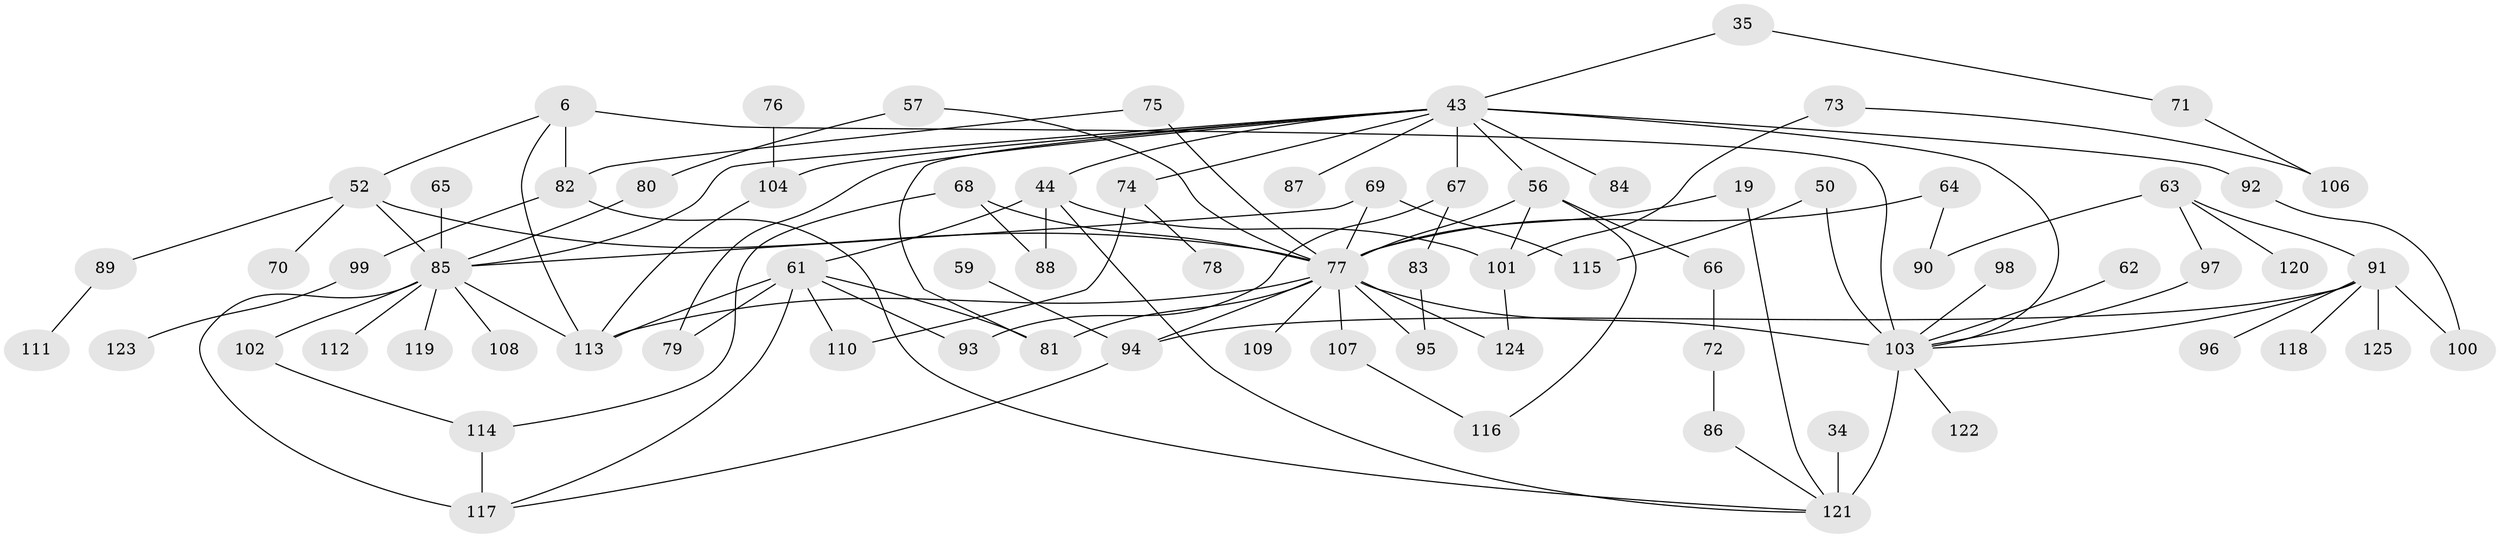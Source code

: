 // original degree distribution, {4: 0.136, 8: 0.008, 5: 0.104, 3: 0.2, 2: 0.336, 1: 0.192, 6: 0.024}
// Generated by graph-tools (version 1.1) at 2025/45/03/04/25 21:45:12]
// undirected, 75 vertices, 108 edges
graph export_dot {
graph [start="1"]
  node [color=gray90,style=filled];
  6;
  19;
  34;
  35;
  43 [super="+18+12+25"];
  44 [super="+20"];
  50;
  52 [super="+9"];
  56 [super="+37"];
  57;
  59;
  61 [super="+53"];
  62;
  63;
  64;
  65;
  66;
  67 [super="+60"];
  68 [super="+45"];
  69;
  70;
  71;
  72;
  73;
  74;
  75 [super="+42"];
  76;
  77 [super="+22+55+58+38"];
  78;
  79;
  80;
  81;
  82 [super="+17"];
  83;
  84;
  85 [super="+23+28+51"];
  86;
  87;
  88;
  89;
  90;
  91 [super="+26"];
  92;
  93;
  94 [super="+48"];
  95;
  96;
  97;
  98;
  99;
  100;
  101 [super="+21+36"];
  102;
  103 [super="+13+30+41"];
  104 [super="+54"];
  106;
  107;
  108;
  109;
  110;
  111;
  112;
  113 [super="+39+7"];
  114;
  115;
  116;
  117 [super="+49+105"];
  118;
  119;
  120;
  121 [super="+32+29"];
  122;
  123;
  124;
  125;
  6 -- 82 [weight=2];
  6 -- 52;
  6 -- 103;
  6 -- 113;
  19 -- 121;
  19 -- 77;
  34 -- 121;
  35 -- 71;
  35 -- 43;
  43 -- 84;
  43 -- 104;
  43 -- 74;
  43 -- 79;
  43 -- 81;
  43 -- 87;
  43 -- 56;
  43 -- 92;
  43 -- 103 [weight=3];
  43 -- 44;
  43 -- 85;
  43 -- 67;
  44 -- 88;
  44 -- 101 [weight=2];
  44 -- 121;
  44 -- 61;
  50 -- 115;
  50 -- 103;
  52 -- 70;
  52 -- 89;
  52 -- 85;
  52 -- 77;
  56 -- 101;
  56 -- 66;
  56 -- 116;
  56 -- 77;
  57 -- 80;
  57 -- 77;
  59 -- 94;
  61 -- 110;
  61 -- 93;
  61 -- 117;
  61 -- 81;
  61 -- 113;
  61 -- 79;
  62 -- 103;
  63 -- 90;
  63 -- 120;
  63 -- 97;
  63 -- 91;
  64 -- 90;
  64 -- 77;
  65 -- 85;
  66 -- 72;
  67 -- 83;
  67 -- 93;
  68 -- 114;
  68 -- 88;
  68 -- 77 [weight=2];
  69 -- 85;
  69 -- 115;
  69 -- 77;
  71 -- 106;
  72 -- 86;
  73 -- 106;
  73 -- 101;
  74 -- 78;
  74 -- 110;
  75 -- 82;
  75 -- 77;
  76 -- 104;
  77 -- 95;
  77 -- 109;
  77 -- 81;
  77 -- 103 [weight=3];
  77 -- 124;
  77 -- 113 [weight=2];
  77 -- 107;
  77 -- 94 [weight=2];
  80 -- 85;
  82 -- 99;
  82 -- 121;
  83 -- 95;
  85 -- 119;
  85 -- 113;
  85 -- 117 [weight=2];
  85 -- 112;
  85 -- 102;
  85 -- 108;
  86 -- 121;
  89 -- 111;
  91 -- 96;
  91 -- 118;
  91 -- 125;
  91 -- 100;
  91 -- 103;
  91 -- 94;
  92 -- 100;
  94 -- 117;
  97 -- 103;
  98 -- 103;
  99 -- 123;
  101 -- 124;
  102 -- 114;
  103 -- 121 [weight=4];
  103 -- 122;
  104 -- 113;
  107 -- 116;
  114 -- 117;
}
